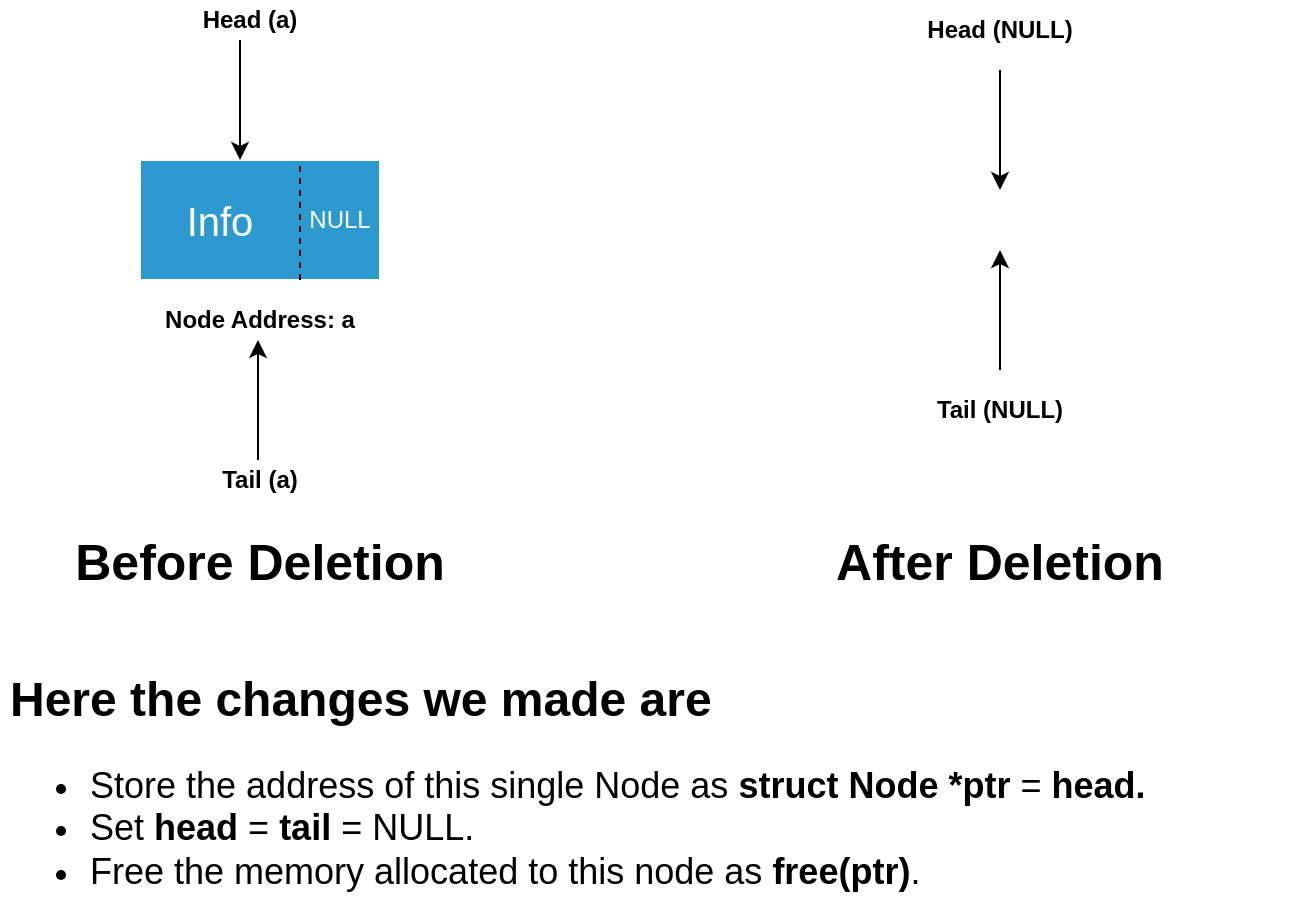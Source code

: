 <mxfile version="10.8.3" type="device"><diagram id="fv6EJbw_Ad13cGNB_mP0" name="Page-1"><mxGraphModel dx="840" dy="415" grid="1" gridSize="10" guides="1" tooltips="1" connect="1" arrows="1" fold="1" page="1" pageScale="1" pageWidth="1169" pageHeight="1654" math="0" shadow="0"><root><mxCell id="0"/><mxCell id="1" parent="0"/><mxCell id="mejZouDCVH5sR25PTVSm-1" value="" style="endArrow=classic;html=1;" parent="1" edge="1"><mxGeometry width="50" height="50" relative="1" as="geometry"><mxPoint x="650" y="95" as="sourcePoint"/><mxPoint x="650" y="155" as="targetPoint"/></mxGeometry></mxCell><mxCell id="mejZouDCVH5sR25PTVSm-2" value="Head (NULL)" style="text;html=1;strokeColor=none;fillColor=none;align=center;verticalAlign=middle;whiteSpace=wrap;rounded=0;fontStyle=1" parent="1" vertex="1"><mxGeometry x="600" y="65" width="100" height="20" as="geometry"/></mxCell><mxCell id="mejZouDCVH5sR25PTVSm-3" value="" style="endArrow=classic;html=1;" parent="1" edge="1"><mxGeometry width="50" height="50" relative="1" as="geometry"><mxPoint x="650" y="245" as="sourcePoint"/><mxPoint x="650" y="185" as="targetPoint"/></mxGeometry></mxCell><mxCell id="mejZouDCVH5sR25PTVSm-4" value="&lt;b&gt;Tail (NULL)&lt;/b&gt;" style="text;html=1;strokeColor=none;fillColor=none;align=center;verticalAlign=middle;whiteSpace=wrap;rounded=0;" parent="1" vertex="1"><mxGeometry x="610" y="255" width="80" height="20" as="geometry"/></mxCell><mxCell id="mejZouDCVH5sR25PTVSm-5" value="" style="rounded=0;whiteSpace=wrap;html=1;fillColor=#2C9AD1;strokeColor=#FFFFFF;" parent="1" vertex="1"><mxGeometry x="220" y="140" width="120" height="60" as="geometry"/></mxCell><mxCell id="mejZouDCVH5sR25PTVSm-6" value="" style="endArrow=none;dashed=1;html=1;" parent="1" edge="1"><mxGeometry width="50" height="50" relative="1" as="geometry"><mxPoint x="300" y="200" as="sourcePoint"/><mxPoint x="300" y="140" as="targetPoint"/></mxGeometry></mxCell><mxCell id="mejZouDCVH5sR25PTVSm-7" value="" style="endArrow=classic;html=1;" parent="1" edge="1"><mxGeometry width="50" height="50" relative="1" as="geometry"><mxPoint x="270" y="80" as="sourcePoint"/><mxPoint x="270" y="140" as="targetPoint"/></mxGeometry></mxCell><object label="Node Address: a" id="mejZouDCVH5sR25PTVSm-8"><mxCell style="text;html=1;strokeColor=none;fillColor=none;align=center;verticalAlign=middle;whiteSpace=wrap;rounded=0;fontStyle=1" parent="1" vertex="1"><mxGeometry x="225" y="210" width="110" height="20" as="geometry"/></mxCell></object><mxCell id="mejZouDCVH5sR25PTVSm-9" value="" style="endArrow=classic;html=1;" parent="1" edge="1"><mxGeometry width="50" height="50" relative="1" as="geometry"><mxPoint x="279" y="290" as="sourcePoint"/><mxPoint x="279" y="230" as="targetPoint"/></mxGeometry></mxCell><mxCell id="mejZouDCVH5sR25PTVSm-10" value="Head (a)" style="text;html=1;strokeColor=none;fillColor=none;align=center;verticalAlign=middle;whiteSpace=wrap;rounded=0;fontStyle=1" parent="1" vertex="1"><mxGeometry x="250" y="60" width="50" height="20" as="geometry"/></mxCell><mxCell id="mejZouDCVH5sR25PTVSm-11" value="&lt;b&gt;Tail (a)&lt;/b&gt;" style="text;html=1;strokeColor=none;fillColor=none;align=center;verticalAlign=middle;whiteSpace=wrap;rounded=0;" parent="1" vertex="1"><mxGeometry x="250" y="290" width="60" height="20" as="geometry"/></mxCell><mxCell id="mejZouDCVH5sR25PTVSm-12" value="Before Deletion" style="text;html=1;strokeColor=none;fillColor=none;align=center;verticalAlign=middle;whiteSpace=wrap;rounded=0;fontSize=25;fontStyle=1" parent="1" vertex="1"><mxGeometry x="170" y="310" width="220" height="60" as="geometry"/></mxCell><mxCell id="mejZouDCVH5sR25PTVSm-13" value="After Deletion" style="text;html=1;strokeColor=none;fillColor=none;align=center;verticalAlign=middle;whiteSpace=wrap;rounded=0;fontSize=25;fontStyle=1" parent="1" vertex="1"><mxGeometry x="540" y="310" width="220" height="60" as="geometry"/></mxCell><mxCell id="mejZouDCVH5sR25PTVSm-14" value="Info" style="text;html=1;strokeColor=none;fillColor=none;align=center;verticalAlign=middle;whiteSpace=wrap;rounded=0;fontSize=20;fontColor=#FFFFFF;" parent="1" vertex="1"><mxGeometry x="240" y="160" width="40" height="20" as="geometry"/></mxCell><mxCell id="mejZouDCVH5sR25PTVSm-15" value="NULL" style="text;html=1;strokeColor=none;fillColor=none;align=center;verticalAlign=middle;whiteSpace=wrap;rounded=0;fontSize=12;fontColor=#FFFFFF;" parent="1" vertex="1"><mxGeometry x="300" y="160" width="40" height="20" as="geometry"/></mxCell><mxCell id="0JpcY9rYUCXy0OR7ha4W-2" value="&lt;h1&gt;Here the changes we made are&lt;/h1&gt;&lt;div&gt;&lt;ul style=&quot;font-size: 18px&quot;&gt;&lt;li&gt;&lt;div&gt;Store the address of this single Node as &lt;b&gt;struct Node *ptr&lt;/b&gt;&amp;nbsp;= &lt;b&gt;head.&lt;/b&gt;&lt;/div&gt;&lt;/li&gt;&lt;li&gt;&lt;div&gt;Set &lt;b&gt;head&lt;/b&gt;&amp;nbsp;= &lt;b&gt;tail&lt;/b&gt;&amp;nbsp;= NULL.&lt;/div&gt;&lt;/li&gt;&lt;li&gt;&lt;div&gt;&lt;div&gt;Free the memory allocated to this node as &lt;b&gt;free(ptr)&lt;/b&gt;.&lt;/div&gt;&lt;/div&gt;&lt;/li&gt;&lt;/ul&gt;&lt;/div&gt;" style="text;html=1;strokeColor=none;fillColor=none;spacing=5;spacingTop=-20;whiteSpace=wrap;overflow=hidden;rounded=0;" vertex="1" parent="1"><mxGeometry x="150" y="390" width="650" height="130" as="geometry"/></mxCell></root></mxGraphModel></diagram></mxfile>